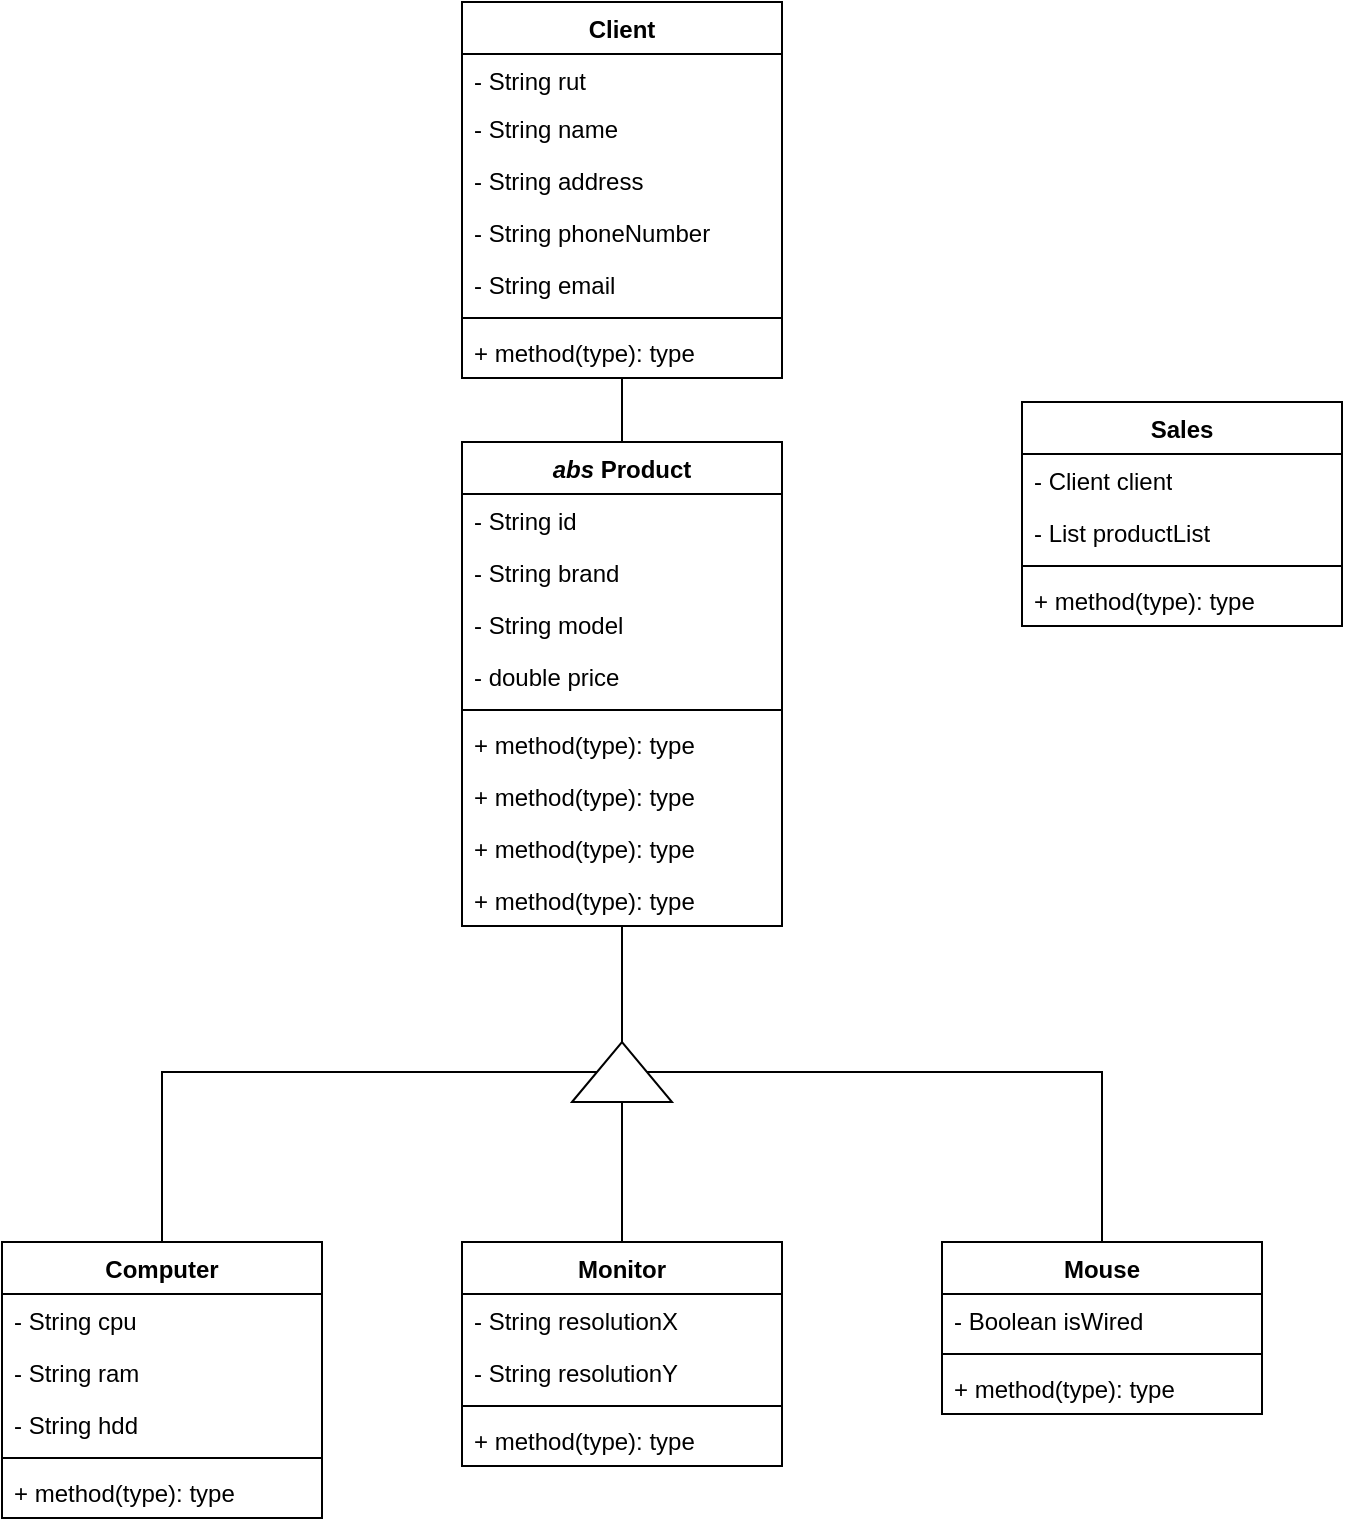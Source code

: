 <mxfile version="22.0.0" type="github">
  <diagram name="Página-1" id="tDXfd4PDgHffKYql2WwA">
    <mxGraphModel dx="1426" dy="759" grid="1" gridSize="10" guides="1" tooltips="1" connect="1" arrows="1" fold="1" page="1" pageScale="1" pageWidth="827" pageHeight="1169" math="0" shadow="0">
      <root>
        <mxCell id="0" />
        <mxCell id="1" parent="0" />
        <mxCell id="qdFlecyH6152GWX_QQT0-1" style="edgeStyle=orthogonalEdgeStyle;rounded=0;orthogonalLoop=1;jettySize=auto;html=1;entryX=0.5;entryY=0;entryDx=0;entryDy=0;endArrow=none;endFill=0;" edge="1" parent="1" source="y9pyHhzCdhI9DlbrPAxV-1" target="y9pyHhzCdhI9DlbrPAxV-9">
          <mxGeometry relative="1" as="geometry" />
        </mxCell>
        <mxCell id="y9pyHhzCdhI9DlbrPAxV-1" value="Client" style="swimlane;fontStyle=1;align=center;verticalAlign=top;childLayout=stackLayout;horizontal=1;startSize=26;horizontalStack=0;resizeParent=1;resizeParentMax=0;resizeLast=0;collapsible=1;marginBottom=0;whiteSpace=wrap;html=1;" parent="1" vertex="1">
          <mxGeometry x="330" y="60" width="160" height="188" as="geometry" />
        </mxCell>
        <mxCell id="y9pyHhzCdhI9DlbrPAxV-2" value="&lt;div&gt;- String rut&lt;/div&gt;" style="text;strokeColor=none;fillColor=none;align=left;verticalAlign=top;spacingLeft=4;spacingRight=4;overflow=hidden;rotatable=0;points=[[0,0.5],[1,0.5]];portConstraint=eastwest;whiteSpace=wrap;html=1;" parent="y9pyHhzCdhI9DlbrPAxV-1" vertex="1">
          <mxGeometry y="26" width="160" height="24" as="geometry" />
        </mxCell>
        <mxCell id="y9pyHhzCdhI9DlbrPAxV-3" value="&lt;div&gt;- String name&lt;br&gt;&lt;/div&gt;" style="text;strokeColor=none;fillColor=none;align=left;verticalAlign=top;spacingLeft=4;spacingRight=4;overflow=hidden;rotatable=0;points=[[0,0.5],[1,0.5]];portConstraint=eastwest;whiteSpace=wrap;html=1;" parent="y9pyHhzCdhI9DlbrPAxV-1" vertex="1">
          <mxGeometry y="50" width="160" height="26" as="geometry" />
        </mxCell>
        <mxCell id="y9pyHhzCdhI9DlbrPAxV-4" value="&lt;div&gt;- String address&lt;br&gt;&lt;/div&gt;" style="text;strokeColor=none;fillColor=none;align=left;verticalAlign=top;spacingLeft=4;spacingRight=4;overflow=hidden;rotatable=0;points=[[0,0.5],[1,0.5]];portConstraint=eastwest;whiteSpace=wrap;html=1;" parent="y9pyHhzCdhI9DlbrPAxV-1" vertex="1">
          <mxGeometry y="76" width="160" height="26" as="geometry" />
        </mxCell>
        <mxCell id="y9pyHhzCdhI9DlbrPAxV-5" value="&lt;div&gt;- String phoneNumber&lt;br&gt;&lt;/div&gt;" style="text;strokeColor=none;fillColor=none;align=left;verticalAlign=top;spacingLeft=4;spacingRight=4;overflow=hidden;rotatable=0;points=[[0,0.5],[1,0.5]];portConstraint=eastwest;whiteSpace=wrap;html=1;" parent="y9pyHhzCdhI9DlbrPAxV-1" vertex="1">
          <mxGeometry y="102" width="160" height="26" as="geometry" />
        </mxCell>
        <mxCell id="y9pyHhzCdhI9DlbrPAxV-6" value="&lt;div&gt;- String email&lt;br&gt;&lt;/div&gt;" style="text;strokeColor=none;fillColor=none;align=left;verticalAlign=top;spacingLeft=4;spacingRight=4;overflow=hidden;rotatable=0;points=[[0,0.5],[1,0.5]];portConstraint=eastwest;whiteSpace=wrap;html=1;" parent="y9pyHhzCdhI9DlbrPAxV-1" vertex="1">
          <mxGeometry y="128" width="160" height="26" as="geometry" />
        </mxCell>
        <mxCell id="y9pyHhzCdhI9DlbrPAxV-7" value="" style="line;strokeWidth=1;fillColor=none;align=left;verticalAlign=middle;spacingTop=-1;spacingLeft=3;spacingRight=3;rotatable=0;labelPosition=right;points=[];portConstraint=eastwest;strokeColor=inherit;" parent="y9pyHhzCdhI9DlbrPAxV-1" vertex="1">
          <mxGeometry y="154" width="160" height="8" as="geometry" />
        </mxCell>
        <mxCell id="y9pyHhzCdhI9DlbrPAxV-8" value="+ method(type): type" style="text;strokeColor=none;fillColor=none;align=left;verticalAlign=top;spacingLeft=4;spacingRight=4;overflow=hidden;rotatable=0;points=[[0,0.5],[1,0.5]];portConstraint=eastwest;whiteSpace=wrap;html=1;" parent="y9pyHhzCdhI9DlbrPAxV-1" vertex="1">
          <mxGeometry y="162" width="160" height="26" as="geometry" />
        </mxCell>
        <mxCell id="y9pyHhzCdhI9DlbrPAxV-9" value="&lt;i&gt;abs&lt;/i&gt; Product" style="swimlane;fontStyle=1;align=center;verticalAlign=top;childLayout=stackLayout;horizontal=1;startSize=26;horizontalStack=0;resizeParent=1;resizeParentMax=0;resizeLast=0;collapsible=1;marginBottom=0;whiteSpace=wrap;html=1;" parent="1" vertex="1">
          <mxGeometry x="330" y="280" width="160" height="242" as="geometry" />
        </mxCell>
        <mxCell id="y9pyHhzCdhI9DlbrPAxV-10" value="&lt;div&gt;- String id&lt;/div&gt;" style="text;strokeColor=none;fillColor=none;align=left;verticalAlign=top;spacingLeft=4;spacingRight=4;overflow=hidden;rotatable=0;points=[[0,0.5],[1,0.5]];portConstraint=eastwest;whiteSpace=wrap;html=1;" parent="y9pyHhzCdhI9DlbrPAxV-9" vertex="1">
          <mxGeometry y="26" width="160" height="26" as="geometry" />
        </mxCell>
        <mxCell id="y9pyHhzCdhI9DlbrPAxV-11" value="&lt;div&gt;- String brand&lt;br&gt;&lt;/div&gt;" style="text;strokeColor=none;fillColor=none;align=left;verticalAlign=top;spacingLeft=4;spacingRight=4;overflow=hidden;rotatable=0;points=[[0,0.5],[1,0.5]];portConstraint=eastwest;whiteSpace=wrap;html=1;" parent="y9pyHhzCdhI9DlbrPAxV-9" vertex="1">
          <mxGeometry y="52" width="160" height="26" as="geometry" />
        </mxCell>
        <mxCell id="y9pyHhzCdhI9DlbrPAxV-12" value="&lt;div&gt;- String model&lt;br&gt;&lt;/div&gt;" style="text;strokeColor=none;fillColor=none;align=left;verticalAlign=top;spacingLeft=4;spacingRight=4;overflow=hidden;rotatable=0;points=[[0,0.5],[1,0.5]];portConstraint=eastwest;whiteSpace=wrap;html=1;" parent="y9pyHhzCdhI9DlbrPAxV-9" vertex="1">
          <mxGeometry y="78" width="160" height="26" as="geometry" />
        </mxCell>
        <mxCell id="y9pyHhzCdhI9DlbrPAxV-13" value="&lt;div&gt;- double price&lt;br&gt;&lt;/div&gt;" style="text;strokeColor=none;fillColor=none;align=left;verticalAlign=top;spacingLeft=4;spacingRight=4;overflow=hidden;rotatable=0;points=[[0,0.5],[1,0.5]];portConstraint=eastwest;whiteSpace=wrap;html=1;" parent="y9pyHhzCdhI9DlbrPAxV-9" vertex="1">
          <mxGeometry y="104" width="160" height="26" as="geometry" />
        </mxCell>
        <mxCell id="y9pyHhzCdhI9DlbrPAxV-14" value="" style="line;strokeWidth=1;fillColor=none;align=left;verticalAlign=middle;spacingTop=-1;spacingLeft=3;spacingRight=3;rotatable=0;labelPosition=right;points=[];portConstraint=eastwest;strokeColor=inherit;" parent="y9pyHhzCdhI9DlbrPAxV-9" vertex="1">
          <mxGeometry y="130" width="160" height="8" as="geometry" />
        </mxCell>
        <mxCell id="y9pyHhzCdhI9DlbrPAxV-15" value="+ method(type): type" style="text;strokeColor=none;fillColor=none;align=left;verticalAlign=top;spacingLeft=4;spacingRight=4;overflow=hidden;rotatable=0;points=[[0,0.5],[1,0.5]];portConstraint=eastwest;whiteSpace=wrap;html=1;" parent="y9pyHhzCdhI9DlbrPAxV-9" vertex="1">
          <mxGeometry y="138" width="160" height="26" as="geometry" />
        </mxCell>
        <mxCell id="y9pyHhzCdhI9DlbrPAxV-16" value="+ method(type): type" style="text;strokeColor=none;fillColor=none;align=left;verticalAlign=top;spacingLeft=4;spacingRight=4;overflow=hidden;rotatable=0;points=[[0,0.5],[1,0.5]];portConstraint=eastwest;whiteSpace=wrap;html=1;" parent="y9pyHhzCdhI9DlbrPAxV-9" vertex="1">
          <mxGeometry y="164" width="160" height="26" as="geometry" />
        </mxCell>
        <mxCell id="y9pyHhzCdhI9DlbrPAxV-17" value="+ method(type): type" style="text;strokeColor=none;fillColor=none;align=left;verticalAlign=top;spacingLeft=4;spacingRight=4;overflow=hidden;rotatable=0;points=[[0,0.5],[1,0.5]];portConstraint=eastwest;whiteSpace=wrap;html=1;" parent="y9pyHhzCdhI9DlbrPAxV-9" vertex="1">
          <mxGeometry y="190" width="160" height="26" as="geometry" />
        </mxCell>
        <mxCell id="y9pyHhzCdhI9DlbrPAxV-18" value="+ method(type): type" style="text;strokeColor=none;fillColor=none;align=left;verticalAlign=top;spacingLeft=4;spacingRight=4;overflow=hidden;rotatable=0;points=[[0,0.5],[1,0.5]];portConstraint=eastwest;whiteSpace=wrap;html=1;" parent="y9pyHhzCdhI9DlbrPAxV-9" vertex="1">
          <mxGeometry y="216" width="160" height="26" as="geometry" />
        </mxCell>
        <mxCell id="qdFlecyH6152GWX_QQT0-17" style="edgeStyle=orthogonalEdgeStyle;rounded=0;orthogonalLoop=1;jettySize=auto;html=1;entryX=0.5;entryY=1.038;entryDx=0;entryDy=0;entryPerimeter=0;" edge="1" parent="y9pyHhzCdhI9DlbrPAxV-9" source="y9pyHhzCdhI9DlbrPAxV-9" target="y9pyHhzCdhI9DlbrPAxV-18">
          <mxGeometry relative="1" as="geometry" />
        </mxCell>
        <mxCell id="qdFlecyH6152GWX_QQT0-24" style="edgeStyle=orthogonalEdgeStyle;rounded=0;orthogonalLoop=1;jettySize=auto;html=1;entryX=0.5;entryY=0;entryDx=0;entryDy=0;exitX=0.5;exitY=0;exitDx=0;exitDy=0;endArrow=none;endFill=0;" edge="1" parent="1" source="y9pyHhzCdhI9DlbrPAxV-19" target="qdFlecyH6152GWX_QQT0-19">
          <mxGeometry relative="1" as="geometry">
            <Array as="points">
              <mxPoint x="180" y="595" />
            </Array>
          </mxGeometry>
        </mxCell>
        <mxCell id="y9pyHhzCdhI9DlbrPAxV-19" value="Computer" style="swimlane;fontStyle=1;align=center;verticalAlign=top;childLayout=stackLayout;horizontal=1;startSize=26;horizontalStack=0;resizeParent=1;resizeParentMax=0;resizeLast=0;collapsible=1;marginBottom=0;whiteSpace=wrap;html=1;" parent="1" vertex="1">
          <mxGeometry x="100" y="680" width="160" height="138" as="geometry" />
        </mxCell>
        <mxCell id="y9pyHhzCdhI9DlbrPAxV-20" value="&lt;div&gt;- String cpu&lt;/div&gt;&lt;div&gt;&lt;br&gt;&lt;/div&gt;" style="text;strokeColor=none;fillColor=none;align=left;verticalAlign=top;spacingLeft=4;spacingRight=4;overflow=hidden;rotatable=0;points=[[0,0.5],[1,0.5]];portConstraint=eastwest;whiteSpace=wrap;html=1;" parent="y9pyHhzCdhI9DlbrPAxV-19" vertex="1">
          <mxGeometry y="26" width="160" height="26" as="geometry" />
        </mxCell>
        <mxCell id="y9pyHhzCdhI9DlbrPAxV-21" value="&lt;div&gt;- String ram&lt;/div&gt;&lt;div&gt;&lt;br&gt;&lt;/div&gt;" style="text;strokeColor=none;fillColor=none;align=left;verticalAlign=top;spacingLeft=4;spacingRight=4;overflow=hidden;rotatable=0;points=[[0,0.5],[1,0.5]];portConstraint=eastwest;whiteSpace=wrap;html=1;" parent="y9pyHhzCdhI9DlbrPAxV-19" vertex="1">
          <mxGeometry y="52" width="160" height="26" as="geometry" />
        </mxCell>
        <mxCell id="y9pyHhzCdhI9DlbrPAxV-22" value="&lt;div&gt;- String hdd&lt;/div&gt;" style="text;strokeColor=none;fillColor=none;align=left;verticalAlign=top;spacingLeft=4;spacingRight=4;overflow=hidden;rotatable=0;points=[[0,0.5],[1,0.5]];portConstraint=eastwest;whiteSpace=wrap;html=1;" parent="y9pyHhzCdhI9DlbrPAxV-19" vertex="1">
          <mxGeometry y="78" width="160" height="26" as="geometry" />
        </mxCell>
        <mxCell id="y9pyHhzCdhI9DlbrPAxV-23" value="" style="line;strokeWidth=1;fillColor=none;align=left;verticalAlign=middle;spacingTop=-1;spacingLeft=3;spacingRight=3;rotatable=0;labelPosition=right;points=[];portConstraint=eastwest;strokeColor=inherit;" parent="y9pyHhzCdhI9DlbrPAxV-19" vertex="1">
          <mxGeometry y="104" width="160" height="8" as="geometry" />
        </mxCell>
        <mxCell id="y9pyHhzCdhI9DlbrPAxV-24" value="+ method(type): type" style="text;strokeColor=none;fillColor=none;align=left;verticalAlign=top;spacingLeft=4;spacingRight=4;overflow=hidden;rotatable=0;points=[[0,0.5],[1,0.5]];portConstraint=eastwest;whiteSpace=wrap;html=1;" parent="y9pyHhzCdhI9DlbrPAxV-19" vertex="1">
          <mxGeometry y="112" width="160" height="26" as="geometry" />
        </mxCell>
        <mxCell id="qdFlecyH6152GWX_QQT0-25" style="edgeStyle=orthogonalEdgeStyle;rounded=0;orthogonalLoop=1;jettySize=auto;html=1;endArrow=none;endFill=0;" edge="1" parent="1" source="qdFlecyH6152GWX_QQT0-3" target="qdFlecyH6152GWX_QQT0-19">
          <mxGeometry relative="1" as="geometry" />
        </mxCell>
        <mxCell id="qdFlecyH6152GWX_QQT0-3" value="Monitor" style="swimlane;fontStyle=1;align=center;verticalAlign=top;childLayout=stackLayout;horizontal=1;startSize=26;horizontalStack=0;resizeParent=1;resizeParentMax=0;resizeLast=0;collapsible=1;marginBottom=0;whiteSpace=wrap;html=1;" vertex="1" parent="1">
          <mxGeometry x="330" y="680" width="160" height="112" as="geometry" />
        </mxCell>
        <mxCell id="qdFlecyH6152GWX_QQT0-6" value="&lt;div&gt;- String resolutionX&lt;/div&gt;&lt;div&gt;&lt;br&gt;&lt;/div&gt;" style="text;strokeColor=none;fillColor=none;align=left;verticalAlign=top;spacingLeft=4;spacingRight=4;overflow=hidden;rotatable=0;points=[[0,0.5],[1,0.5]];portConstraint=eastwest;whiteSpace=wrap;html=1;" vertex="1" parent="qdFlecyH6152GWX_QQT0-3">
          <mxGeometry y="26" width="160" height="26" as="geometry" />
        </mxCell>
        <mxCell id="qdFlecyH6152GWX_QQT0-9" value="&lt;div&gt;- String resolutionY&lt;/div&gt;&lt;div&gt;&lt;br&gt;&lt;/div&gt;" style="text;strokeColor=none;fillColor=none;align=left;verticalAlign=top;spacingLeft=4;spacingRight=4;overflow=hidden;rotatable=0;points=[[0,0.5],[1,0.5]];portConstraint=eastwest;whiteSpace=wrap;html=1;" vertex="1" parent="qdFlecyH6152GWX_QQT0-3">
          <mxGeometry y="52" width="160" height="26" as="geometry" />
        </mxCell>
        <mxCell id="qdFlecyH6152GWX_QQT0-7" value="" style="line;strokeWidth=1;fillColor=none;align=left;verticalAlign=middle;spacingTop=-1;spacingLeft=3;spacingRight=3;rotatable=0;labelPosition=right;points=[];portConstraint=eastwest;strokeColor=inherit;" vertex="1" parent="qdFlecyH6152GWX_QQT0-3">
          <mxGeometry y="78" width="160" height="8" as="geometry" />
        </mxCell>
        <mxCell id="qdFlecyH6152GWX_QQT0-8" value="+ method(type): type" style="text;strokeColor=none;fillColor=none;align=left;verticalAlign=top;spacingLeft=4;spacingRight=4;overflow=hidden;rotatable=0;points=[[0,0.5],[1,0.5]];portConstraint=eastwest;whiteSpace=wrap;html=1;" vertex="1" parent="qdFlecyH6152GWX_QQT0-3">
          <mxGeometry y="86" width="160" height="26" as="geometry" />
        </mxCell>
        <mxCell id="qdFlecyH6152GWX_QQT0-23" style="edgeStyle=orthogonalEdgeStyle;rounded=0;orthogonalLoop=1;jettySize=auto;html=1;entryX=0.5;entryY=1;entryDx=0;entryDy=0;endArrow=none;endFill=0;" edge="1" parent="1" source="qdFlecyH6152GWX_QQT0-10" target="qdFlecyH6152GWX_QQT0-19">
          <mxGeometry relative="1" as="geometry">
            <Array as="points">
              <mxPoint x="650" y="595" />
            </Array>
          </mxGeometry>
        </mxCell>
        <mxCell id="qdFlecyH6152GWX_QQT0-10" value="Mouse" style="swimlane;fontStyle=1;align=center;verticalAlign=top;childLayout=stackLayout;horizontal=1;startSize=26;horizontalStack=0;resizeParent=1;resizeParentMax=0;resizeLast=0;collapsible=1;marginBottom=0;whiteSpace=wrap;html=1;" vertex="1" parent="1">
          <mxGeometry x="570" y="680" width="160" height="86" as="geometry" />
        </mxCell>
        <mxCell id="qdFlecyH6152GWX_QQT0-11" value="&lt;div&gt;- Boolean isWired&lt;/div&gt;&lt;div&gt;&lt;br&gt;&lt;/div&gt;" style="text;strokeColor=none;fillColor=none;align=left;verticalAlign=top;spacingLeft=4;spacingRight=4;overflow=hidden;rotatable=0;points=[[0,0.5],[1,0.5]];portConstraint=eastwest;whiteSpace=wrap;html=1;" vertex="1" parent="qdFlecyH6152GWX_QQT0-10">
          <mxGeometry y="26" width="160" height="26" as="geometry" />
        </mxCell>
        <mxCell id="qdFlecyH6152GWX_QQT0-13" value="" style="line;strokeWidth=1;fillColor=none;align=left;verticalAlign=middle;spacingTop=-1;spacingLeft=3;spacingRight=3;rotatable=0;labelPosition=right;points=[];portConstraint=eastwest;strokeColor=inherit;" vertex="1" parent="qdFlecyH6152GWX_QQT0-10">
          <mxGeometry y="52" width="160" height="8" as="geometry" />
        </mxCell>
        <mxCell id="qdFlecyH6152GWX_QQT0-14" value="+ method(type): type" style="text;strokeColor=none;fillColor=none;align=left;verticalAlign=top;spacingLeft=4;spacingRight=4;overflow=hidden;rotatable=0;points=[[0,0.5],[1,0.5]];portConstraint=eastwest;whiteSpace=wrap;html=1;" vertex="1" parent="qdFlecyH6152GWX_QQT0-10">
          <mxGeometry y="60" width="160" height="26" as="geometry" />
        </mxCell>
        <mxCell id="qdFlecyH6152GWX_QQT0-26" style="edgeStyle=orthogonalEdgeStyle;rounded=0;orthogonalLoop=1;jettySize=auto;html=1;endArrow=none;endFill=0;" edge="1" parent="1" source="qdFlecyH6152GWX_QQT0-19" target="y9pyHhzCdhI9DlbrPAxV-9">
          <mxGeometry relative="1" as="geometry" />
        </mxCell>
        <mxCell id="qdFlecyH6152GWX_QQT0-19" value="" style="triangle;whiteSpace=wrap;html=1;rotation=-90;" vertex="1" parent="1">
          <mxGeometry x="395" y="570" width="30" height="50" as="geometry" />
        </mxCell>
        <mxCell id="qdFlecyH6152GWX_QQT0-27" value="Sales" style="swimlane;fontStyle=1;align=center;verticalAlign=top;childLayout=stackLayout;horizontal=1;startSize=26;horizontalStack=0;resizeParent=1;resizeParentMax=0;resizeLast=0;collapsible=1;marginBottom=0;whiteSpace=wrap;html=1;" vertex="1" parent="1">
          <mxGeometry x="610" y="260" width="160" height="112" as="geometry" />
        </mxCell>
        <mxCell id="qdFlecyH6152GWX_QQT0-32" value="&lt;div&gt;- Client client&lt;/div&gt;" style="text;strokeColor=none;fillColor=none;align=left;verticalAlign=top;spacingLeft=4;spacingRight=4;overflow=hidden;rotatable=0;points=[[0,0.5],[1,0.5]];portConstraint=eastwest;whiteSpace=wrap;html=1;" vertex="1" parent="qdFlecyH6152GWX_QQT0-27">
          <mxGeometry y="26" width="160" height="26" as="geometry" />
        </mxCell>
        <mxCell id="qdFlecyH6152GWX_QQT0-35" value="- List productList" style="text;strokeColor=none;fillColor=none;align=left;verticalAlign=top;spacingLeft=4;spacingRight=4;overflow=hidden;rotatable=0;points=[[0,0.5],[1,0.5]];portConstraint=eastwest;whiteSpace=wrap;html=1;" vertex="1" parent="qdFlecyH6152GWX_QQT0-27">
          <mxGeometry y="52" width="160" height="26" as="geometry" />
        </mxCell>
        <mxCell id="qdFlecyH6152GWX_QQT0-33" value="" style="line;strokeWidth=1;fillColor=none;align=left;verticalAlign=middle;spacingTop=-1;spacingLeft=3;spacingRight=3;rotatable=0;labelPosition=right;points=[];portConstraint=eastwest;strokeColor=inherit;" vertex="1" parent="qdFlecyH6152GWX_QQT0-27">
          <mxGeometry y="78" width="160" height="8" as="geometry" />
        </mxCell>
        <mxCell id="qdFlecyH6152GWX_QQT0-34" value="+ method(type): type" style="text;strokeColor=none;fillColor=none;align=left;verticalAlign=top;spacingLeft=4;spacingRight=4;overflow=hidden;rotatable=0;points=[[0,0.5],[1,0.5]];portConstraint=eastwest;whiteSpace=wrap;html=1;" vertex="1" parent="qdFlecyH6152GWX_QQT0-27">
          <mxGeometry y="86" width="160" height="26" as="geometry" />
        </mxCell>
      </root>
    </mxGraphModel>
  </diagram>
</mxfile>
